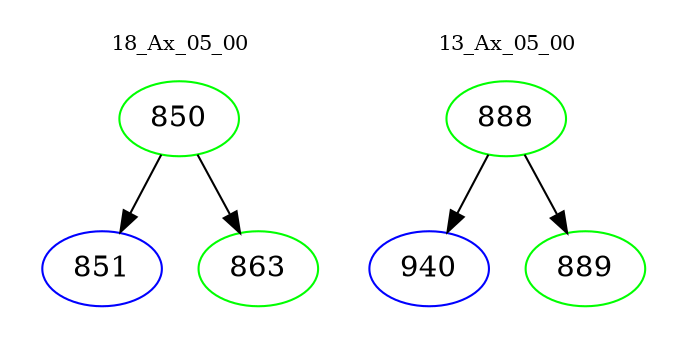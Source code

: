 digraph{
subgraph cluster_0 {
color = white
label = "18_Ax_05_00";
fontsize=10;
T0_850 [label="850", color="green"]
T0_850 -> T0_851 [color="black"]
T0_851 [label="851", color="blue"]
T0_850 -> T0_863 [color="black"]
T0_863 [label="863", color="green"]
}
subgraph cluster_1 {
color = white
label = "13_Ax_05_00";
fontsize=10;
T1_888 [label="888", color="green"]
T1_888 -> T1_940 [color="black"]
T1_940 [label="940", color="blue"]
T1_888 -> T1_889 [color="black"]
T1_889 [label="889", color="green"]
}
}
